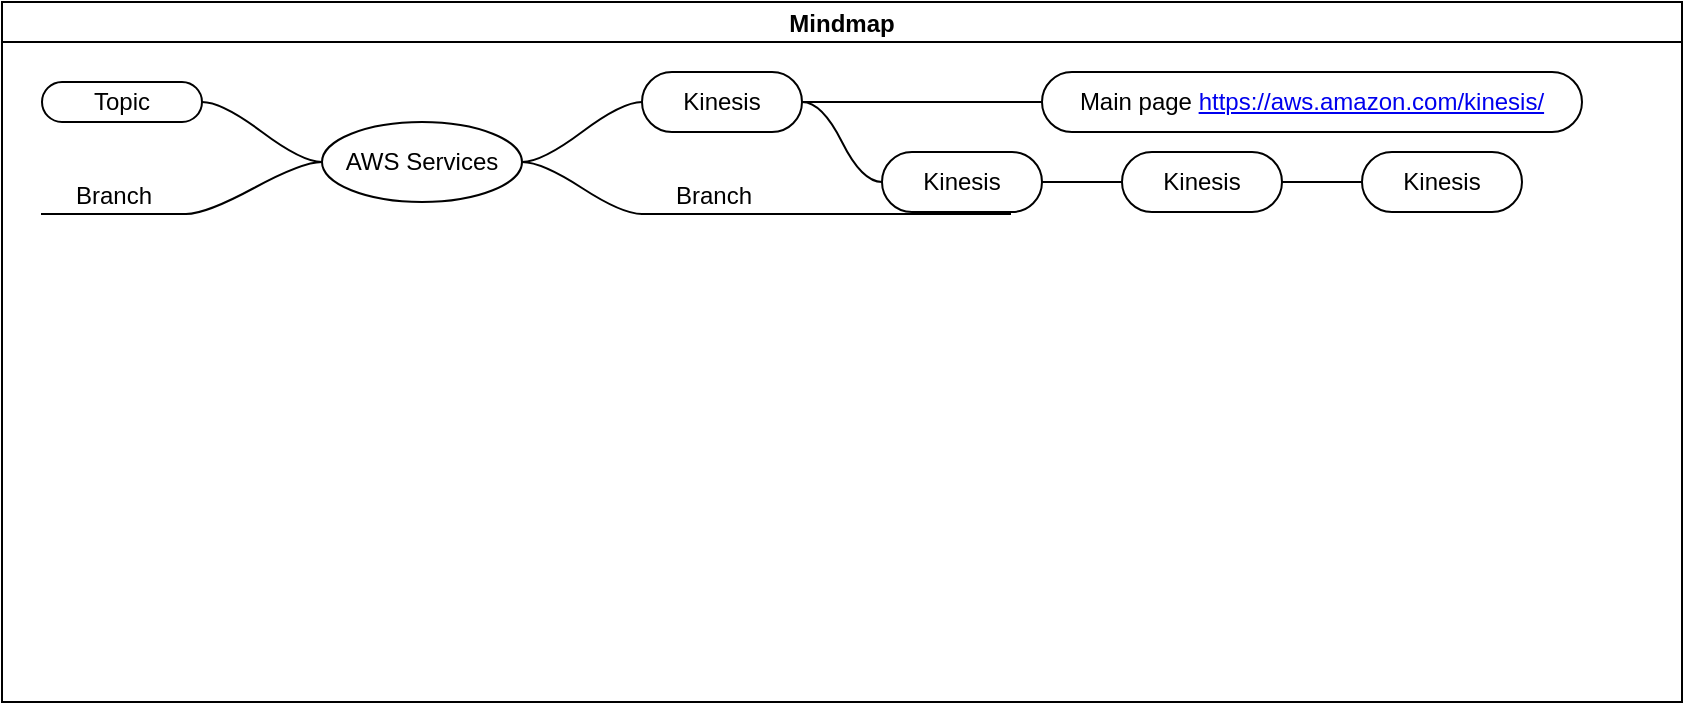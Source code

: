 <mxfile>
    <diagram id="aVi_ChpG_zy1a81dxUQU" name="Page-1">
        <mxGraphModel dx="936" dy="453" grid="1" gridSize="10" guides="1" tooltips="1" connect="1" arrows="1" fold="1" page="1" pageScale="1" pageWidth="850" pageHeight="1100" math="0" shadow="0">
            <root>
                <mxCell id="0"/>
                <mxCell id="1" parent="0"/>
                <mxCell id="6" value="Mindmap" style="swimlane;startSize=20;horizontal=1;containerType=tree;" vertex="1" parent="1">
                    <mxGeometry x="80" y="20" width="840" height="350" as="geometry"/>
                </mxCell>
                <mxCell id="7" value="" style="edgeStyle=entityRelationEdgeStyle;startArrow=none;endArrow=none;segment=10;curved=1;" edge="1" parent="6" source="11" target="12">
                    <mxGeometry relative="1" as="geometry"/>
                </mxCell>
                <mxCell id="8" value="" style="edgeStyle=entityRelationEdgeStyle;startArrow=none;endArrow=none;segment=10;curved=1;" edge="1" parent="6" source="11" target="13">
                    <mxGeometry relative="1" as="geometry"/>
                </mxCell>
                <mxCell id="9" value="" style="edgeStyle=entityRelationEdgeStyle;startArrow=none;endArrow=none;segment=10;curved=1;" edge="1" parent="6" source="11" target="14">
                    <mxGeometry relative="1" as="geometry"/>
                </mxCell>
                <mxCell id="10" value="" style="edgeStyle=entityRelationEdgeStyle;startArrow=none;endArrow=none;segment=10;curved=1;" edge="1" parent="6" source="11" target="15">
                    <mxGeometry relative="1" as="geometry"/>
                </mxCell>
                <mxCell id="11" value="AWS Services" style="ellipse;whiteSpace=wrap;html=1;align=center;treeFolding=1;treeMoving=1;newEdgeStyle={&quot;edgeStyle&quot;:&quot;entityRelationEdgeStyle&quot;,&quot;startArrow&quot;:&quot;none&quot;,&quot;endArrow&quot;:&quot;none&quot;,&quot;segment&quot;:10,&quot;curved&quot;:1};" vertex="1" parent="6">
                    <mxGeometry x="160" y="60" width="100" height="40" as="geometry"/>
                </mxCell>
                <mxCell id="12" value="Kinesis" style="whiteSpace=wrap;html=1;rounded=1;arcSize=50;align=center;verticalAlign=middle;strokeWidth=1;autosize=1;spacing=4;treeFolding=1;treeMoving=1;newEdgeStyle={&quot;edgeStyle&quot;:&quot;entityRelationEdgeStyle&quot;,&quot;startArrow&quot;:&quot;none&quot;,&quot;endArrow&quot;:&quot;none&quot;,&quot;segment&quot;:10,&quot;curved&quot;:1};" vertex="1" parent="6">
                    <mxGeometry x="320" y="35" width="80" height="30" as="geometry"/>
                </mxCell>
                <mxCell id="13" value="Branch" style="whiteSpace=wrap;html=1;shape=partialRectangle;top=0;left=0;bottom=1;right=0;points=[[0,1],[1,1]];fillColor=none;align=center;verticalAlign=bottom;routingCenterY=0.5;snapToPoint=1;autosize=1;treeFolding=1;treeMoving=1;newEdgeStyle={&quot;edgeStyle&quot;:&quot;entityRelationEdgeStyle&quot;,&quot;startArrow&quot;:&quot;none&quot;,&quot;endArrow&quot;:&quot;none&quot;,&quot;segment&quot;:10,&quot;curved&quot;:1};" vertex="1" parent="6">
                    <mxGeometry x="320" y="80" width="72" height="26" as="geometry"/>
                </mxCell>
                <mxCell id="14" value="Topic" style="whiteSpace=wrap;html=1;rounded=1;arcSize=50;align=center;verticalAlign=middle;strokeWidth=1;autosize=1;spacing=4;treeFolding=1;treeMoving=1;newEdgeStyle={&quot;edgeStyle&quot;:&quot;entityRelationEdgeStyle&quot;,&quot;startArrow&quot;:&quot;none&quot;,&quot;endArrow&quot;:&quot;none&quot;,&quot;segment&quot;:10,&quot;curved&quot;:1};" vertex="1" parent="6">
                    <mxGeometry x="20" y="40" width="80" height="20" as="geometry"/>
                </mxCell>
                <mxCell id="15" value="Branch" style="whiteSpace=wrap;html=1;shape=partialRectangle;top=0;left=0;bottom=1;right=0;points=[[0,1],[1,1]];fillColor=none;align=center;verticalAlign=bottom;routingCenterY=0.5;snapToPoint=1;autosize=1;treeFolding=1;treeMoving=1;newEdgeStyle={&quot;edgeStyle&quot;:&quot;entityRelationEdgeStyle&quot;,&quot;startArrow&quot;:&quot;none&quot;,&quot;endArrow&quot;:&quot;none&quot;,&quot;segment&quot;:10,&quot;curved&quot;:1};" vertex="1" parent="6">
                    <mxGeometry x="20" y="80" width="72" height="26" as="geometry"/>
                </mxCell>
                <mxCell id="17" value="" style="edgeStyle=entityRelationEdgeStyle;startArrow=none;endArrow=none;segment=10;curved=1;" edge="1" target="18" source="12" parent="6">
                    <mxGeometry relative="1" as="geometry">
                        <mxPoint x="330" y="100" as="sourcePoint"/>
                    </mxGeometry>
                </mxCell>
                <mxCell id="18" value="Main page&amp;nbsp;&lt;a href=&quot;https://aws.amazon.com/kinesis/&quot;&gt;https://aws.amazon.com/kinesis/&lt;/a&gt;" style="whiteSpace=wrap;html=1;rounded=1;arcSize=50;align=center;verticalAlign=middle;strokeWidth=1;autosize=1;spacing=4;treeFolding=1;treeMoving=1;newEdgeStyle={&quot;edgeStyle&quot;:&quot;entityRelationEdgeStyle&quot;,&quot;startArrow&quot;:&quot;none&quot;,&quot;endArrow&quot;:&quot;none&quot;,&quot;segment&quot;:10,&quot;curved&quot;:1};" vertex="1" parent="6">
                    <mxGeometry x="520" y="35" width="270" height="30" as="geometry"/>
                </mxCell>
                <mxCell id="19" value="" style="edgeStyle=entityRelationEdgeStyle;startArrow=none;endArrow=none;segment=10;curved=1;" edge="1" target="20" source="13" parent="6">
                    <mxGeometry relative="1" as="geometry">
                        <mxPoint x="340" y="100" as="sourcePoint"/>
                    </mxGeometry>
                </mxCell>
                <mxCell id="20" value="Branch" style="whiteSpace=wrap;html=1;shape=partialRectangle;top=0;left=0;bottom=1;right=0;points=[[0,1],[1,1]];fillColor=none;align=center;verticalAlign=bottom;routingCenterY=0.5;snapToPoint=1;autosize=1;treeFolding=1;treeMoving=1;newEdgeStyle={&quot;edgeStyle&quot;:&quot;entityRelationEdgeStyle&quot;,&quot;startArrow&quot;:&quot;none&quot;,&quot;endArrow&quot;:&quot;none&quot;,&quot;segment&quot;:10,&quot;curved&quot;:1};" vertex="1" parent="6">
                    <mxGeometry x="432" y="80" width="72" height="26" as="geometry"/>
                </mxCell>
                <mxCell id="21" value="" style="edgeStyle=entityRelationEdgeStyle;startArrow=none;endArrow=none;segment=10;curved=1;" edge="1" target="22" source="12" parent="6">
                    <mxGeometry relative="1" as="geometry">
                        <mxPoint x="340" y="100" as="sourcePoint"/>
                    </mxGeometry>
                </mxCell>
                <mxCell id="22" value="Kinesis" style="whiteSpace=wrap;html=1;rounded=1;arcSize=50;align=center;verticalAlign=middle;strokeWidth=1;autosize=1;spacing=4;treeFolding=1;treeMoving=1;newEdgeStyle={&quot;edgeStyle&quot;:&quot;entityRelationEdgeStyle&quot;,&quot;startArrow&quot;:&quot;none&quot;,&quot;endArrow&quot;:&quot;none&quot;,&quot;segment&quot;:10,&quot;curved&quot;:1};" vertex="1" parent="6">
                    <mxGeometry x="440" y="75" width="80" height="30" as="geometry"/>
                </mxCell>
                <mxCell id="23" value="" style="edgeStyle=entityRelationEdgeStyle;startArrow=none;endArrow=none;segment=10;curved=1;" edge="1" target="24" source="22" parent="6">
                    <mxGeometry relative="1" as="geometry">
                        <mxPoint x="480" y="70" as="sourcePoint"/>
                    </mxGeometry>
                </mxCell>
                <mxCell id="24" value="Kinesis" style="whiteSpace=wrap;html=1;rounded=1;arcSize=50;align=center;verticalAlign=middle;strokeWidth=1;autosize=1;spacing=4;treeFolding=1;treeMoving=1;newEdgeStyle={&quot;edgeStyle&quot;:&quot;entityRelationEdgeStyle&quot;,&quot;startArrow&quot;:&quot;none&quot;,&quot;endArrow&quot;:&quot;none&quot;,&quot;segment&quot;:10,&quot;curved&quot;:1};" vertex="1" parent="6">
                    <mxGeometry x="560" y="75" width="80" height="30" as="geometry"/>
                </mxCell>
                <mxCell id="25" value="" style="edgeStyle=entityRelationEdgeStyle;startArrow=none;endArrow=none;segment=10;curved=1;" edge="1" target="26" source="24" parent="6">
                    <mxGeometry relative="1" as="geometry">
                        <mxPoint x="600" y="110" as="sourcePoint"/>
                    </mxGeometry>
                </mxCell>
                <mxCell id="26" value="Kinesis" style="whiteSpace=wrap;html=1;rounded=1;arcSize=50;align=center;verticalAlign=middle;strokeWidth=1;autosize=1;spacing=4;treeFolding=1;treeMoving=1;newEdgeStyle={&quot;edgeStyle&quot;:&quot;entityRelationEdgeStyle&quot;,&quot;startArrow&quot;:&quot;none&quot;,&quot;endArrow&quot;:&quot;none&quot;,&quot;segment&quot;:10,&quot;curved&quot;:1};" vertex="1" parent="6">
                    <mxGeometry x="680" y="75" width="80" height="30" as="geometry"/>
                </mxCell>
            </root>
        </mxGraphModel>
    </diagram>
</mxfile>